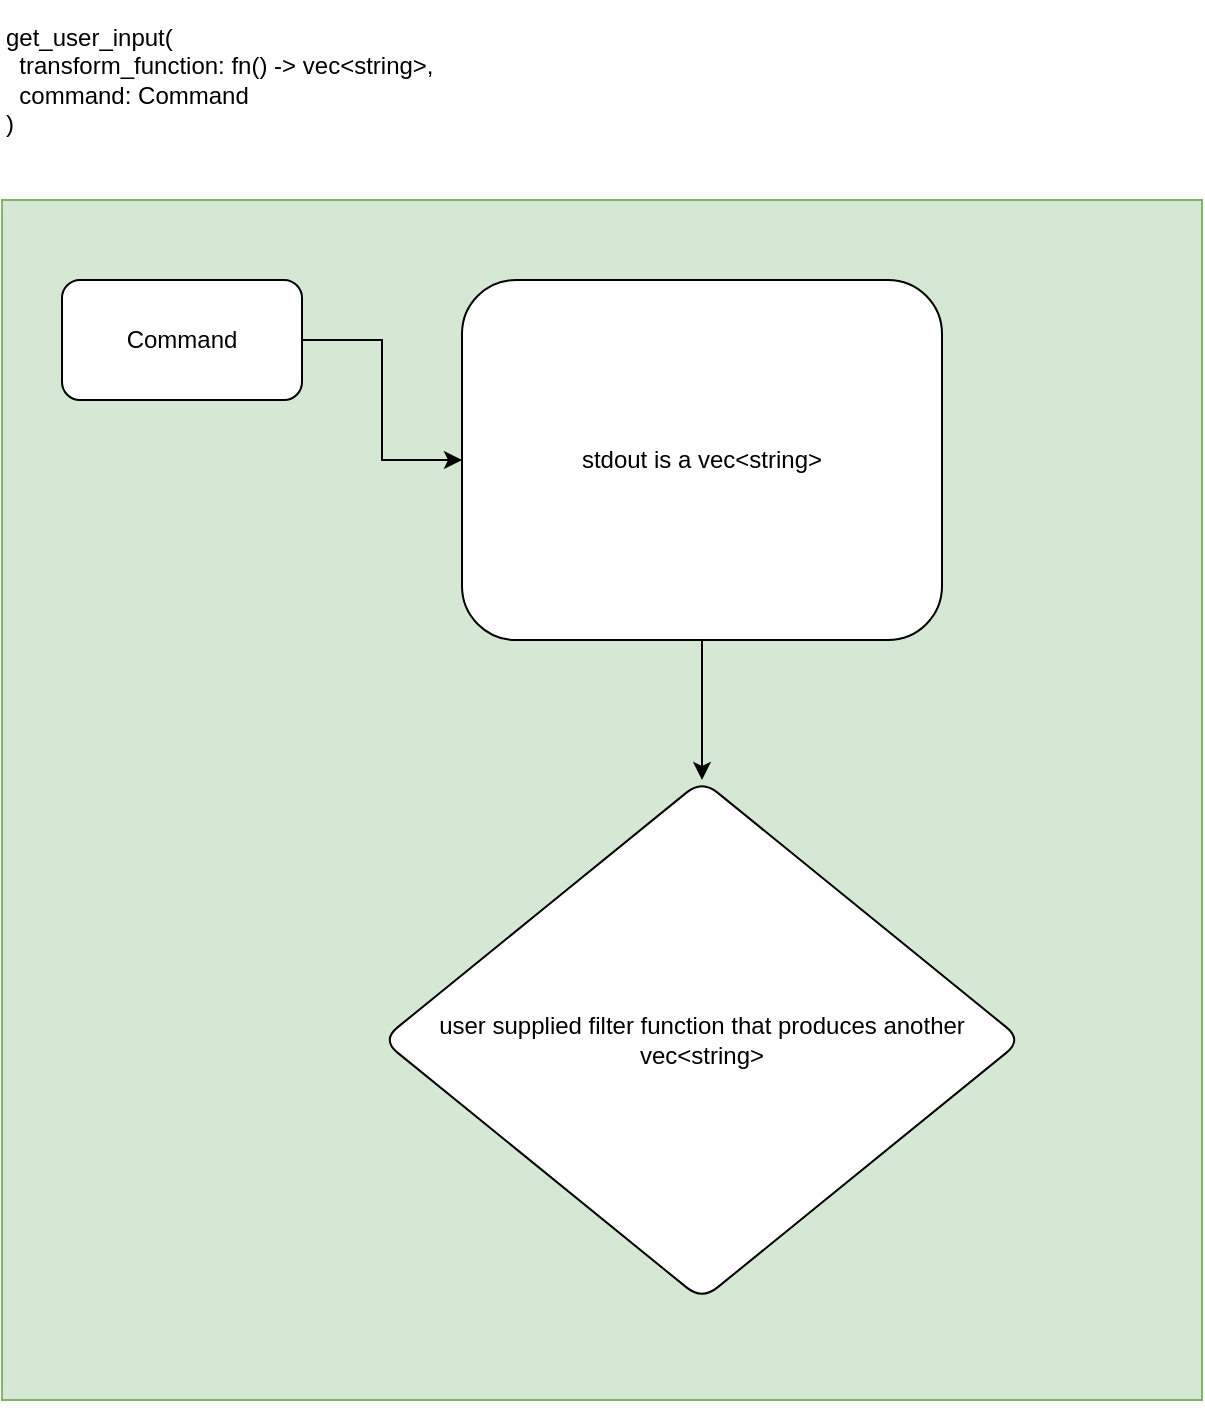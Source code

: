<mxfile version="21.7.2" type="github">
  <diagram name="Page-1" id="U_O8F0jgYRMyKrI9i2GZ">
    <mxGraphModel dx="794" dy="1183" grid="1" gridSize="10" guides="1" tooltips="1" connect="1" arrows="1" fold="1" page="1" pageScale="1" pageWidth="850" pageHeight="1100" math="0" shadow="0">
      <root>
        <mxCell id="0" />
        <mxCell id="1" parent="0" />
        <mxCell id="jvrGGS4HFvMh0J9HW5_r-7" value="" style="whiteSpace=wrap;html=1;aspect=fixed;fillColor=#d5e8d4;strokeColor=#82b366;" vertex="1" parent="1">
          <mxGeometry x="60" y="140" width="600" height="600" as="geometry" />
        </mxCell>
        <mxCell id="jvrGGS4HFvMh0J9HW5_r-3" value="" style="edgeStyle=orthogonalEdgeStyle;rounded=0;orthogonalLoop=1;jettySize=auto;html=1;" edge="1" parent="1" source="jvrGGS4HFvMh0J9HW5_r-1" target="jvrGGS4HFvMh0J9HW5_r-2">
          <mxGeometry relative="1" as="geometry" />
        </mxCell>
        <mxCell id="jvrGGS4HFvMh0J9HW5_r-1" value="Command" style="rounded=1;whiteSpace=wrap;html=1;" vertex="1" parent="1">
          <mxGeometry x="90" y="180" width="120" height="60" as="geometry" />
        </mxCell>
        <mxCell id="jvrGGS4HFvMh0J9HW5_r-5" value="" style="edgeStyle=orthogonalEdgeStyle;rounded=0;orthogonalLoop=1;jettySize=auto;html=1;" edge="1" parent="1" source="jvrGGS4HFvMh0J9HW5_r-2" target="jvrGGS4HFvMh0J9HW5_r-4">
          <mxGeometry relative="1" as="geometry" />
        </mxCell>
        <mxCell id="jvrGGS4HFvMh0J9HW5_r-2" value="stdout is a vec&amp;lt;string&amp;gt;" style="rounded=1;whiteSpace=wrap;html=1;" vertex="1" parent="1">
          <mxGeometry x="290" y="180" width="240" height="180" as="geometry" />
        </mxCell>
        <mxCell id="jvrGGS4HFvMh0J9HW5_r-4" value="user supplied filter function that produces another vec&amp;lt;string&amp;gt;" style="rhombus;whiteSpace=wrap;html=1;rounded=1;" vertex="1" parent="1">
          <mxGeometry x="250" y="430" width="320" height="260" as="geometry" />
        </mxCell>
        <mxCell id="jvrGGS4HFvMh0J9HW5_r-8" style="edgeStyle=orthogonalEdgeStyle;rounded=0;orthogonalLoop=1;jettySize=auto;html=1;exitX=0.5;exitY=1;exitDx=0;exitDy=0;" edge="1" parent="1" source="jvrGGS4HFvMh0J9HW5_r-7" target="jvrGGS4HFvMh0J9HW5_r-7">
          <mxGeometry relative="1" as="geometry" />
        </mxCell>
        <mxCell id="jvrGGS4HFvMh0J9HW5_r-9" value="get_user_input(&lt;br&gt;&lt;div style=&quot;&quot;&gt;&lt;span data-darkreader-inline-color=&quot;&quot; data-darkreader-inline-bgcolor=&quot;&quot; style=&quot;background-color: initial; color: rgb(0, 0, 0); font-family: Helvetica; --darkreader-inline-bgcolor: initial; --darkreader-inline-color: #e8e6e3;&quot;&gt;&amp;nbsp; transform_function: fn() -&amp;gt; vec&amp;lt;string&amp;gt;,&amp;nbsp;&lt;/span&gt;&lt;/div&gt;&lt;div style=&quot;&quot;&gt;&lt;span data-darkreader-inline-color=&quot;&quot; data-darkreader-inline-bgcolor=&quot;&quot; style=&quot;background-color: initial; color: rgb(0, 0, 0); font-family: Helvetica; --darkreader-inline-bgcolor: initial; --darkreader-inline-color: #e8e6e3;&quot;&gt;&amp;nbsp; command: Command&lt;/span&gt;&lt;/div&gt;&lt;div style=&quot;&quot;&gt;&lt;span data-darkreader-inline-color=&quot;&quot; data-darkreader-inline-bgcolor=&quot;&quot; style=&quot;background-color: initial; color: rgb(0, 0, 0); font-family: Helvetica; --darkreader-inline-bgcolor: initial; --darkreader-inline-color: #e8e6e3;&quot;&gt;)&lt;/span&gt;&lt;/div&gt;" style="text;html=1;align=left;verticalAlign=middle;resizable=0;points=[];autosize=1;strokeColor=none;fillColor=none;" vertex="1" parent="1">
          <mxGeometry x="60" y="40" width="370" height="80" as="geometry" />
        </mxCell>
      </root>
    </mxGraphModel>
  </diagram>
</mxfile>

